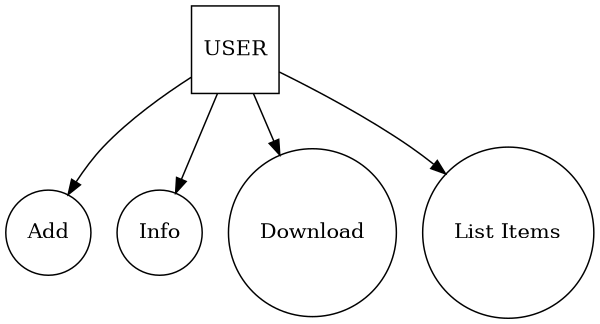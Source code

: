 digraph ui{
    size="4,4";
    usr[shape="square", label="USER"];
    node[shape="circle"];
    ap[label="Add"];
    feedInfo[label="Info"];
    dl[label="Download"];
    show[label="List Items"];

    usr -> ap;
    usr -> feedInfo;
    usr -> dl;
    usr -> show;
}
